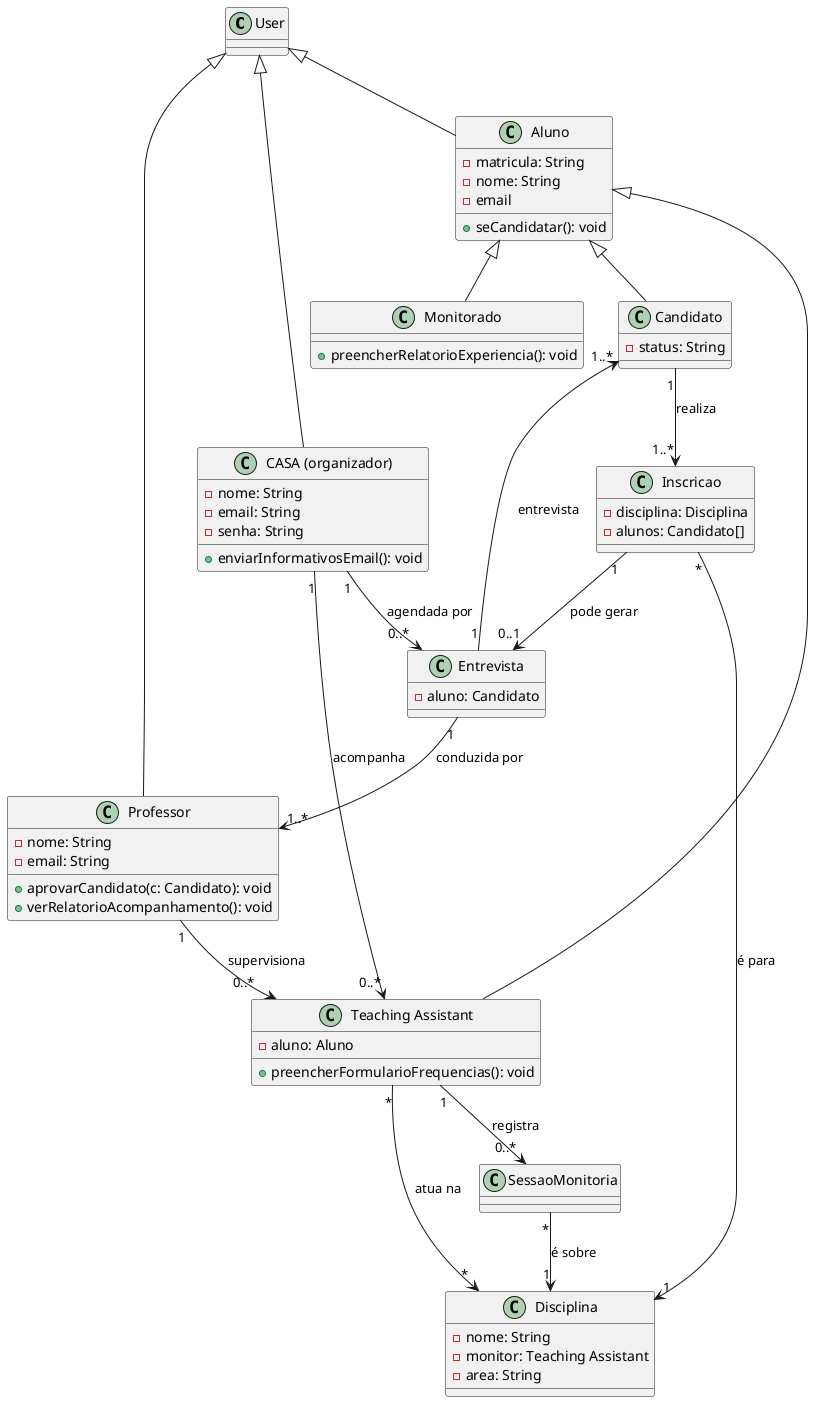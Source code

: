 @startuml

' Definição das classes
class User 
class Aluno {
    - matricula: String
    - nome: String
    - email

    + seCandidatar(): void
}
class Professor {
    - nome: String
    - email: String

    + aprovarCandidato(c: Candidato): void
    + verRelatorioAcompanhamento(): void

}
class "CASA (organizador)" as CASA {
    - nome: String
    - email: String
    - senha: String
    
    + enviarInformativosEmail(): void
}
class Candidato {
    - status: String
}
class Monitorado {
    + preencherRelatorioExperiencia(): void
}
class "Teaching Assistant" as TA {
    - aluno: Aluno
    + preencherFormularioFrequencias(): void
}
class Disciplina {
    - nome: String
    - monitor: Teaching Assistant
    - area: String
}
class Inscricao {
    - disciplina: Disciplina
    - alunos: Candidato[]
}
class Entrevista {
    - aluno: Candidato
}
class SessaoMonitoria

' Relacionamentos de Herança (Generalização)
' Um Aluno, Professor e CASA são tipos de Usuário.
User <|-down- Aluno
User <|-down- Professor
User <|-down- CASA

' Candidato, Monitor e TA são papéis/especializações de um Aluno.
Aluno <|-down- Candidato
Aluno <|-down- Monitorado
Aluno <|-down- TA

' Relacionamentos de Associação com Multiplicidade
' O fluxo de inscrição e entrevista
Candidato "1" --> "1..*" Inscricao : realiza
Inscricao "*" --> "1" Disciplina : é para
Inscricao "1" --> "0..1" Entrevista : pode gerar
Entrevista "1" --> "1..*" Candidato : entrevista
Entrevista "1" --> "1..*" Professor : conduzida por
CASA "1" --> "0..*" Entrevista : agendada por

' O fluxo de monitoria e acompanhamento
TA "*" --> "*" Disciplina : atua na
TA "1" --> "0..*" SessaoMonitoria : registra
SessaoMonitoria "*" --> "1" Disciplina : é sobre
Professor "1" --> "0..*" TA : supervisiona
CASA "1" --> "0..*" TA : acompanha

@enduml
